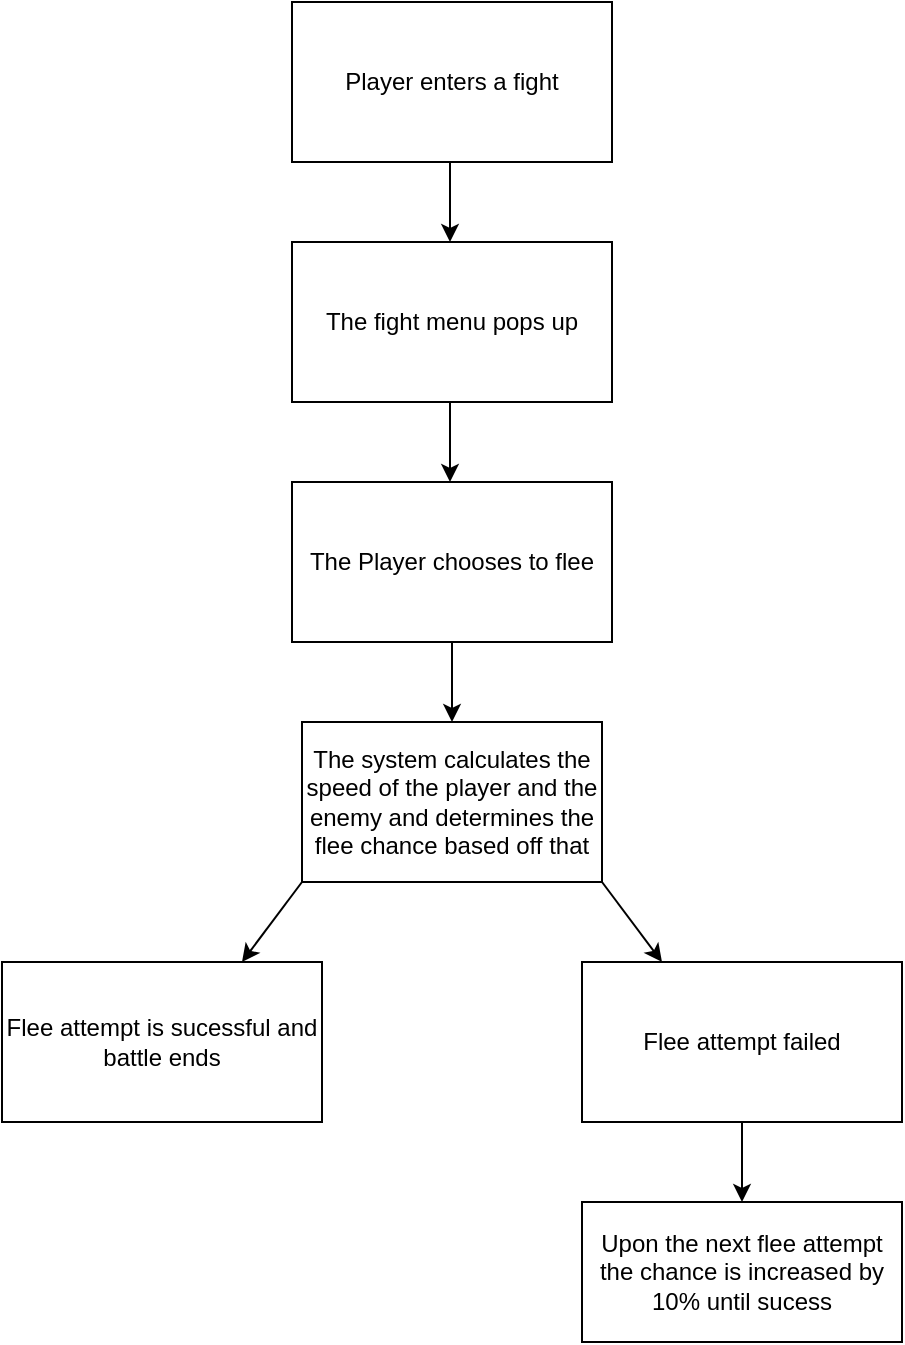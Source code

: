 <mxfile version="25.0.1">
  <diagram name="Page-1" id="FDy-CoA_kGg1gj3GW_Qd">
    <mxGraphModel dx="1434" dy="782" grid="1" gridSize="10" guides="1" tooltips="1" connect="1" arrows="1" fold="1" page="1" pageScale="1" pageWidth="850" pageHeight="1100" math="0" shadow="0">
      <root>
        <mxCell id="0" />
        <mxCell id="1" parent="0" />
        <mxCell id="9wRAZa3eu1D-8AbTDfj7-1" value="Player enters a fight" style="rounded=0;whiteSpace=wrap;html=1;" parent="1" vertex="1">
          <mxGeometry x="345" width="160" height="80" as="geometry" />
        </mxCell>
        <mxCell id="9wRAZa3eu1D-8AbTDfj7-3" value="The fight menu pops up" style="rounded=0;whiteSpace=wrap;html=1;" parent="1" vertex="1">
          <mxGeometry x="345" y="120" width="160" height="80" as="geometry" />
        </mxCell>
        <mxCell id="9wRAZa3eu1D-8AbTDfj7-39" value="The Player chooses to flee" style="rounded=0;whiteSpace=wrap;html=1;" parent="1" vertex="1">
          <mxGeometry x="345" y="240" width="160" height="80" as="geometry" />
        </mxCell>
        <mxCell id="9wRAZa3eu1D-8AbTDfj7-44" value="The system calculates the speed of the player and the enemy and determines the flee chance based off that" style="rounded=0;whiteSpace=wrap;html=1;" parent="1" vertex="1">
          <mxGeometry x="350" y="360" width="150" height="80" as="geometry" />
        </mxCell>
        <mxCell id="9wRAZa3eu1D-8AbTDfj7-50" value="" style="endArrow=classic;html=1;rounded=0;entryX=0.5;entryY=0;entryDx=0;entryDy=0;" parent="1" edge="1" target="9wRAZa3eu1D-8AbTDfj7-44">
          <mxGeometry width="50" height="50" relative="1" as="geometry">
            <mxPoint x="425" y="320" as="sourcePoint" />
            <mxPoint x="465" y="355" as="targetPoint" />
          </mxGeometry>
        </mxCell>
        <mxCell id="9wRAZa3eu1D-8AbTDfj7-59" value="" style="endArrow=classic;html=1;rounded=0;" parent="1" edge="1">
          <mxGeometry width="50" height="50" relative="1" as="geometry">
            <mxPoint x="424" y="80" as="sourcePoint" />
            <mxPoint x="424" y="120" as="targetPoint" />
          </mxGeometry>
        </mxCell>
        <mxCell id="9wRAZa3eu1D-8AbTDfj7-60" value="" style="endArrow=classic;html=1;rounded=0;" parent="1" edge="1">
          <mxGeometry width="50" height="50" relative="1" as="geometry">
            <mxPoint x="424" y="200" as="sourcePoint" />
            <mxPoint x="424" y="240" as="targetPoint" />
          </mxGeometry>
        </mxCell>
        <mxCell id="A6666ByzrUiH9HA8-HnX-1" value="Flee attempt is sucessful and battle ends" style="rounded=0;whiteSpace=wrap;html=1;" vertex="1" parent="1">
          <mxGeometry x="200" y="480" width="160" height="80" as="geometry" />
        </mxCell>
        <mxCell id="A6666ByzrUiH9HA8-HnX-2" value="" style="endArrow=classic;html=1;rounded=0;entryX=0.75;entryY=0;entryDx=0;entryDy=0;" edge="1" parent="1" target="A6666ByzrUiH9HA8-HnX-1">
          <mxGeometry width="50" height="50" relative="1" as="geometry">
            <mxPoint x="350" y="440" as="sourcePoint" />
            <mxPoint x="400" y="390" as="targetPoint" />
          </mxGeometry>
        </mxCell>
        <mxCell id="A6666ByzrUiH9HA8-HnX-3" value="Flee attempt failed " style="rounded=0;whiteSpace=wrap;html=1;" vertex="1" parent="1">
          <mxGeometry x="490" y="480" width="160" height="80" as="geometry" />
        </mxCell>
        <mxCell id="A6666ByzrUiH9HA8-HnX-4" value="" style="endArrow=classic;html=1;rounded=0;entryX=0.25;entryY=0;entryDx=0;entryDy=0;exitX=1;exitY=1;exitDx=0;exitDy=0;" edge="1" parent="1" source="9wRAZa3eu1D-8AbTDfj7-44" target="A6666ByzrUiH9HA8-HnX-3">
          <mxGeometry width="50" height="50" relative="1" as="geometry">
            <mxPoint x="455" y="440" as="sourcePoint" />
            <mxPoint x="505" y="390" as="targetPoint" />
          </mxGeometry>
        </mxCell>
        <mxCell id="A6666ByzrUiH9HA8-HnX-5" value="Upon the next flee attempt the chance is increased by 10% until sucess" style="rounded=0;whiteSpace=wrap;html=1;" vertex="1" parent="1">
          <mxGeometry x="490" y="600" width="160" height="70" as="geometry" />
        </mxCell>
        <mxCell id="A6666ByzrUiH9HA8-HnX-6" value="" style="endArrow=classic;html=1;rounded=0;" edge="1" parent="1" target="A6666ByzrUiH9HA8-HnX-5">
          <mxGeometry width="50" height="50" relative="1" as="geometry">
            <mxPoint x="570" y="560" as="sourcePoint" />
            <mxPoint x="620" y="510" as="targetPoint" />
          </mxGeometry>
        </mxCell>
      </root>
    </mxGraphModel>
  </diagram>
</mxfile>
